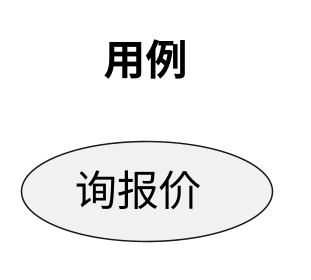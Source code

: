 @startUML
scale 3
title 用例
(询报价) as uc001

@endUML

@startUML
scale 3
title 类图
class cl001 as "供求用户" <cl001>

class cl004 as "商品" <cl004>
class cl005 as "待购商品" <cl005>

class cl006 as "求购信息" <cl006>
class cl007 as "出售信息" <cl007>

class cl008 as "订单" <cl008>

class cl009 as "报价" <cl009>
class cl010 as "询价" <cl010>

class cl011 as "购物车" <cl011>

cl001 : 发布求购信息()
cl001 : 发布出售信息()
cl001 : 下单()
cl001 : 加入购物车()

cl004 : 创建商品()

cl005 : 查询待购商品()
cl005 : 创建()
cl005 : 更新()

cl006 : 商品id
cl006 : 发起报价()
cl006 : 创建求购信息()

cl007 : 商品id
cl007 : 发起询价()
cl007 : 创建出售信息()

cl008 : 创建订单()

cl009 : 获取求购信息()
cl009 : 创建待购商品()
cl009 : 查询买方最后信息()
cl009 : 查询报价信息()
cl009 : 创建报价()
cl009 : 发送报价()
cl009 : 成交()

cl010 : 获取出售信息()
cl010 : 创建待购商品()
cl010 : 查询询价()
cl010 : 创建询价()
cl010 : 下单()

cl011 : 添加购物车()
cl011 : 发起询价()

cl001 --> cl006: 发布 >
cl001 --> cl007: 发布 >
cl006 *-- cl004: 包含 >
cl007 *-- cl004: 包含 >

cl010 <- cl007: 发起 <
cl006 -> cl009: 发起 >

cl010 -----> cl005: 更新 >
cl009 -----> cl005: 更新 >

cl004 <|-- cl005: 继承

cl008 <- cl010: 生成 <

cl008 *-- cl005: 包含 >

cl011 *- cl005: 包含 >
cl008 <-- cl011: 下单 <
cl010 <--- cl011: 发起 <
@endUML

@startUML
scale 3
title 发布出售信息
actor 供求用户 as user
box "供应链金融系统"
participant 供应链金融系统 as sys
participant 供求用户 as c_user
participant 商品 as sp
participant 出售信息 as cs
end box

autoNumber
user -> sys: 发布出售信息
activate sys
sys -> c_user: 发布出售信息()
activate c_user
c_user -> sp: 创建商品()
activate sp
sp --> c_user: 返回消息: 创建商品成功
deactivate sp
c_user -> cs: 创建出售信息()
activate cs
cs --> c_user: 返回消息: 创建出售信息成功
deactivate cs
c_user --> sys: 返回消息: 发布成功
deactivate c_user
sys --> user: 提示: 出售信息发布成功
deactivate sys
@endUML

@startUML
scale 3
title 发布求购信息
actor 用户 as user
box "供应链金融系统"
participant 供应链金融系统 as sys
participant 用户 as c_user
participant 商品 as sp
participant 求购信息 as qg
end box

autoNumber
user -> sys: 发布求购信息
activate sys
sys -> c_user: 发布求购信息()
activate c_user
c_user -> sp: 创建商品()
activate sp
sp --> c_user: 返回消息: 创建商品成功
deactivate sp
c_user -> qg: 创建求购信息()
activate qg
qg --> c_user: 返回消息: 创建求购信息成功
deactivate qg
c_user --> sys: 返回消息: 发布求购信息成功
deactivate user
sys --> user: 提示: 发布求购信息成功
deactivate sys
@endUML

@startUML
scale 3
title 创建询价
actor 用户 as buyer
box "供应链金融系统"
participant 供应链金融系统 as sys
participant 出售信息 as cs
participant 询价 as lt
participant 待购商品 as dg
end box

autoNumber
buyer -> sys: 发起询价
activate sys
sys -> cs: 发起询价()
activate cs
cs -> lt: 查询询价()
activate lt
lt --> cs: 返回信息: 询价不存在()
deactivate lt
cs -> lt: 创建询价()
activate lt
lt --> cs: 返回信息: 询价信息
deactivate lt
cs -> dg: 创建待购商品()
activate dg
dg --> cs:返回消息: 待购商品信息
deactivate dg
cs --> sys: 返回信息: 询价信息
deactivate cs
sys --> buyer: 打开聊天窗口
deactivate sys
@endUML

@startUML
scale 3
title 打开询价
actor 用户 as user
box "供应链金融系统"
participant 供应链金融系统 as sys
participant 出售信息 as cs
participant 询价 as lt
participant 待购商品 as dg
end box

autoNumber
user -> sys: 发起询价
activate sys
sys -> cs: 发起询价()
activate cs
cs -> lt: 查询询价信息()
activate lt
lt --> cs: 返回信息: 询价信息
deactivate lt
cs -> dg: 创建待购商品()
activate dg
dg --> cs: 返回信息: 待购商品
deactivate dg
cs --> sys: 返回消息: 询价信息
deactivate cs
sys --> user: 打开聊天窗口
deactivate sys
@endUML

@startUML
scale 3
title 创建报价
actor 用户 as buyer
box "供应链金融系统"
participant 供应链金融系统 as sys
participant 求购信息 as cs
participant 报价 as lt
participant 待购商品 as dg
end box

autoNumber
buyer -> sys: 发起报价
activate sys
sys -> cs: 发起报价()
activate cs
cs -> lt: 查询报价()
activate lt
lt --> cs: 返回信息: 报价不存在()
deactivate lt
cs -> lt: 创建报价()
activate lt
lt --> cs: 返回信息: 报价信息()
deactivate lt
cs -> dg: 创建待购商品()
activate dg
dg --> cs:返回消息: 待购商品信息
deactivate dg
cs --> sys: 返回信息: 报价信息
deactivate cs
sys --> buyer: 打开报价
deactivate sys
@endUML

@startUML
scale 3
title 打开报价
actor 用户 as user
box "供应链金融系统"
participant 供应链金融系统 as sys
participant 出售信息 as cs
participant 报价 as lt
participant 待购商品 as dg
end box

autoNumber
user -> sys: 发起报价
activate sys
sys -> cs: 发起报价()
activate cs
cs -> lt: 查询报价信息()
activate lt
lt --> cs: 返回信息: 报价信息
deactivate lt
cs -> dg: 创建待购商品()
activate dg
dg --> cs: 返回信息: 待购商品
deactivate dg
cs --> sys: 返回消息: 报价信息
deactivate cs
sys --> user: 打开报价
deactivate sys
@endUML

@startUML
scale 3
title 发送价格
actor 用户 as user
box "供应链金融系统"
participant 供应链金融系统 as sys
participant 报价 as lt
participant 待购商品 as dg
end box

autoNumber
user -> sys: 发送报价
activate sys
sys -> lt: 发送价格()
activate lt
lt -> dg: 更新()
activate dg
dg --> lt: 返回消息: 更新成功
deactivate dg
lt --> sys: 返回消息: 报价成功
deactivate lt
sys --> user: 显示新报价及更新的待购商品信息
deactivate sys
@endUML

@startUMl
scale 3
title 成交询价
actor 用户 as user
box "供应链金融系统"
participant 供应链金融系统 as sys
participant 报价 as lt
participant 待购商品 as dg
end box

autoNumber
user -> sys: 成交
activate sys
sys -> lt: 成交()
activate lt
lt -> lt: 查询买方最后信息()
activate lt
lt -> dg: 更新()
deactivate lt
activate dg
dg --> lt: 返回信息: 更新成功
deactivate dg
lt --> sys: 返回信息: 待购商品信息
deactivate lt
sys --> user: 更新待购商品信息
deactivate sys
@endUML

@startUMl
scale 3
title 买方下单
actor 用户 as user
box "供应链金融系统"
participant 供应链金融系统 as sys
participant 询价 as c_user
participant 待购商品 as dg
participant 订单 as dd
end box

autoNumber
user -> sys: 下单
activate sys
sys -> c_user: 下单()
activate c_user
c_user -> dg: 下单()
activate dg
dg -> dd: 创建订单()
activate dd
dd --> dg: 返回消息: 订单详情
deactivate dd
dg --> c_user: 返回消息: 订单详情
deactivate dg
c_user --> sys: 返回消息: 订单详情
deactivate c_user
sys --> user: 提示下单成功, 跳转订单页面
deactivate sys
@endUML

@startUMl
scale 3
title 加入购物车
actor 用户 as user
box "供应链金融系统"
participant 供应链金融系统 as sys
participant 用户 as c_user
participant 待购商品 as dg
participant 购物车 as gwc
end box

autoNumber
user -> sys: 加入购物车
activate sys
sys -> c_user: 加入购物车()
activate c_user
c_user -> dg: 查询待购商品()
activate dg
dg --> c_user: 返回消息: 待购商品信息
deactivate dg
c_user -> gwc: 添加购物车()
activate gwc
gwc --> c_user: 返回消息: 添加购物车成功
deactivate gwc
c_user --> sys: 返回消息: 加入购物车成功
deactivate c_user
sys --> user: 提示加入购物车成功, 跳转购物车页面
deactivate sys
@endUML

@startUML
scale 3
title 通过购物车发起聊天
actor 用户 as user
box "供应链金融系统"
participant 供应链金融系统 as sys
participant 购物车 as gwc
participant 买方聊天 as lt
participant 待购商品 as dg
end box 

autoNumber
user -> sys: 从购物车发起聊天
activate sys
sys -> gwc: 发起聊天
activate gwc
gwc -> lt: 查询聊天()
activate lt
lt --> gwc: 返回信息: 聊天信息
deactivate lt
gwc -> dg: 创建待购商品()
activate dg
dg --> gwc: 返回消息: 待购商品信息
deactivate dg
gwc --> sys: 返回消息: 聊天信息
deactivate gwc
sys --> user: 打开买方聊天
deactivate sys
@endUML

@startUMl
scale 3
title 通过购物车下单
actor 用户 as user
box "供应链金融系统"
participant 供应链金融系统 as sys
participant 购物车 as gwc
participant 待购商品 as dg
participant 订单 as dd
end box

autoNumber
user -> sys: 通过购物车下单
activate sys
sys -> gwc: 下单()
activate gwc
gwc -> dg: 下单()
activate dg
dg -> dd: 创建订单()
activate dd
dd --> dg: 返回消息: 订单详情
deactivate dd
dg --> gwc: 返回消息: 订单详情
deactivate dg
gwc --> sys: 返回消息: 订单详情
deactivate gwc
sys --> user: 提示下单成功
deactivate sys
@endUML